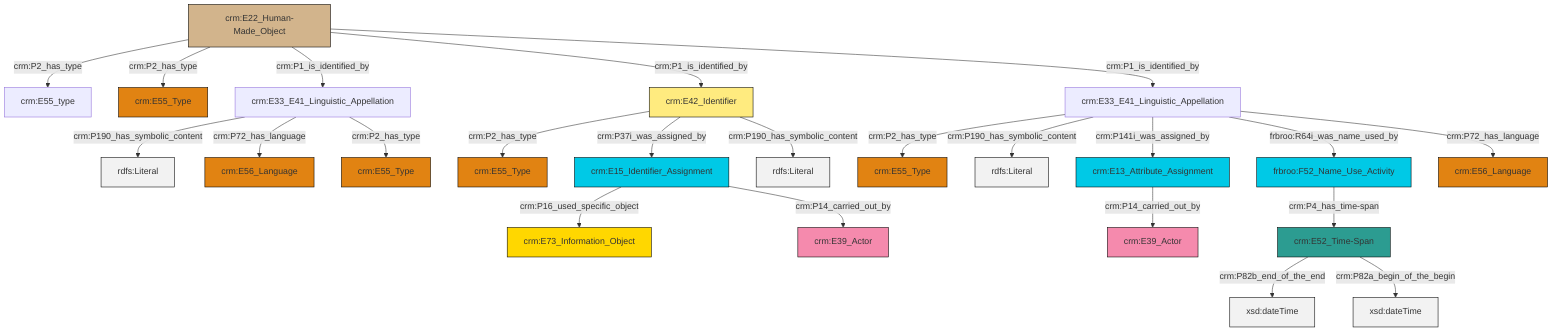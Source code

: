 graph TD
classDef Literal fill:#f2f2f2,stroke:#000000;
classDef CRM_Entity fill:#FFFFFF,stroke:#000000;
classDef Temporal_Entity fill:#00C9E6, stroke:#000000;
classDef Type fill:#E18312, stroke:#000000;
classDef Time-Span fill:#2C9C91, stroke:#000000;
classDef Appellation fill:#FFEB7F, stroke:#000000;
classDef Place fill:#008836, stroke:#000000;
classDef Persistent_Item fill:#B266B2, stroke:#000000;
classDef Conceptual_Object fill:#FFD700, stroke:#000000;
classDef Physical_Thing fill:#D2B48C, stroke:#000000;
classDef Actor fill:#f58aad, stroke:#000000;
classDef PC_Classes fill:#4ce600, stroke:#000000;
classDef Multi fill:#cccccc,stroke:#000000;

0["crm:E52_Time-Span"]:::Time-Span -->|crm:P82b_end_of_the_end| 1[xsd:dateTime]:::Literal
2["crm:E22_Human-Made_Object"]:::Physical_Thing -->|crm:P2_has_type| 3["crm:E55_type"]:::Default
4["crm:E33_E41_Linguistic_Appellation"]:::Default -->|crm:P2_has_type| 5["crm:E55_Type"]:::Type
2["crm:E22_Human-Made_Object"]:::Physical_Thing -->|crm:P2_has_type| 8["crm:E55_Type"]:::Type
9["crm:E33_E41_Linguistic_Appellation"]:::Default -->|crm:P190_has_symbolic_content| 10[rdfs:Literal]:::Literal
9["crm:E33_E41_Linguistic_Appellation"]:::Default -->|crm:P72_has_language| 11["crm:E56_Language"]:::Type
13["crm:E13_Attribute_Assignment"]:::Temporal_Entity -->|crm:P14_carried_out_by| 14["crm:E39_Actor"]:::Actor
20["crm:E42_Identifier"]:::Appellation -->|crm:P2_has_type| 18["crm:E55_Type"]:::Type
9["crm:E33_E41_Linguistic_Appellation"]:::Default -->|crm:P2_has_type| 21["crm:E55_Type"]:::Type
2["crm:E22_Human-Made_Object"]:::Physical_Thing -->|crm:P1_is_identified_by| 9["crm:E33_E41_Linguistic_Appellation"]:::Default
2["crm:E22_Human-Made_Object"]:::Physical_Thing -->|crm:P1_is_identified_by| 20["crm:E42_Identifier"]:::Appellation
20["crm:E42_Identifier"]:::Appellation -->|crm:P37i_was_assigned_by| 15["crm:E15_Identifier_Assignment"]:::Temporal_Entity
2["crm:E22_Human-Made_Object"]:::Physical_Thing -->|crm:P1_is_identified_by| 4["crm:E33_E41_Linguistic_Appellation"]:::Default
4["crm:E33_E41_Linguistic_Appellation"]:::Default -->|crm:P190_has_symbolic_content| 33[rdfs:Literal]:::Literal
4["crm:E33_E41_Linguistic_Appellation"]:::Default -->|crm:P141i_was_assigned_by| 13["crm:E13_Attribute_Assignment"]:::Temporal_Entity
20["crm:E42_Identifier"]:::Appellation -->|crm:P190_has_symbolic_content| 36[rdfs:Literal]:::Literal
0["crm:E52_Time-Span"]:::Time-Span -->|crm:P82a_begin_of_the_begin| 37[xsd:dateTime]:::Literal
15["crm:E15_Identifier_Assignment"]:::Temporal_Entity -->|crm:P16_used_specific_object| 31["crm:E73_Information_Object"]:::Conceptual_Object
4["crm:E33_E41_Linguistic_Appellation"]:::Default -->|frbroo:R64i_was_name_used_by| 29["frbroo:F52_Name_Use_Activity"]:::Temporal_Entity
4["crm:E33_E41_Linguistic_Appellation"]:::Default -->|crm:P72_has_language| 38["crm:E56_Language"]:::Type
29["frbroo:F52_Name_Use_Activity"]:::Temporal_Entity -->|crm:P4_has_time-span| 0["crm:E52_Time-Span"]:::Time-Span
15["crm:E15_Identifier_Assignment"]:::Temporal_Entity -->|crm:P14_carried_out_by| 25["crm:E39_Actor"]:::Actor